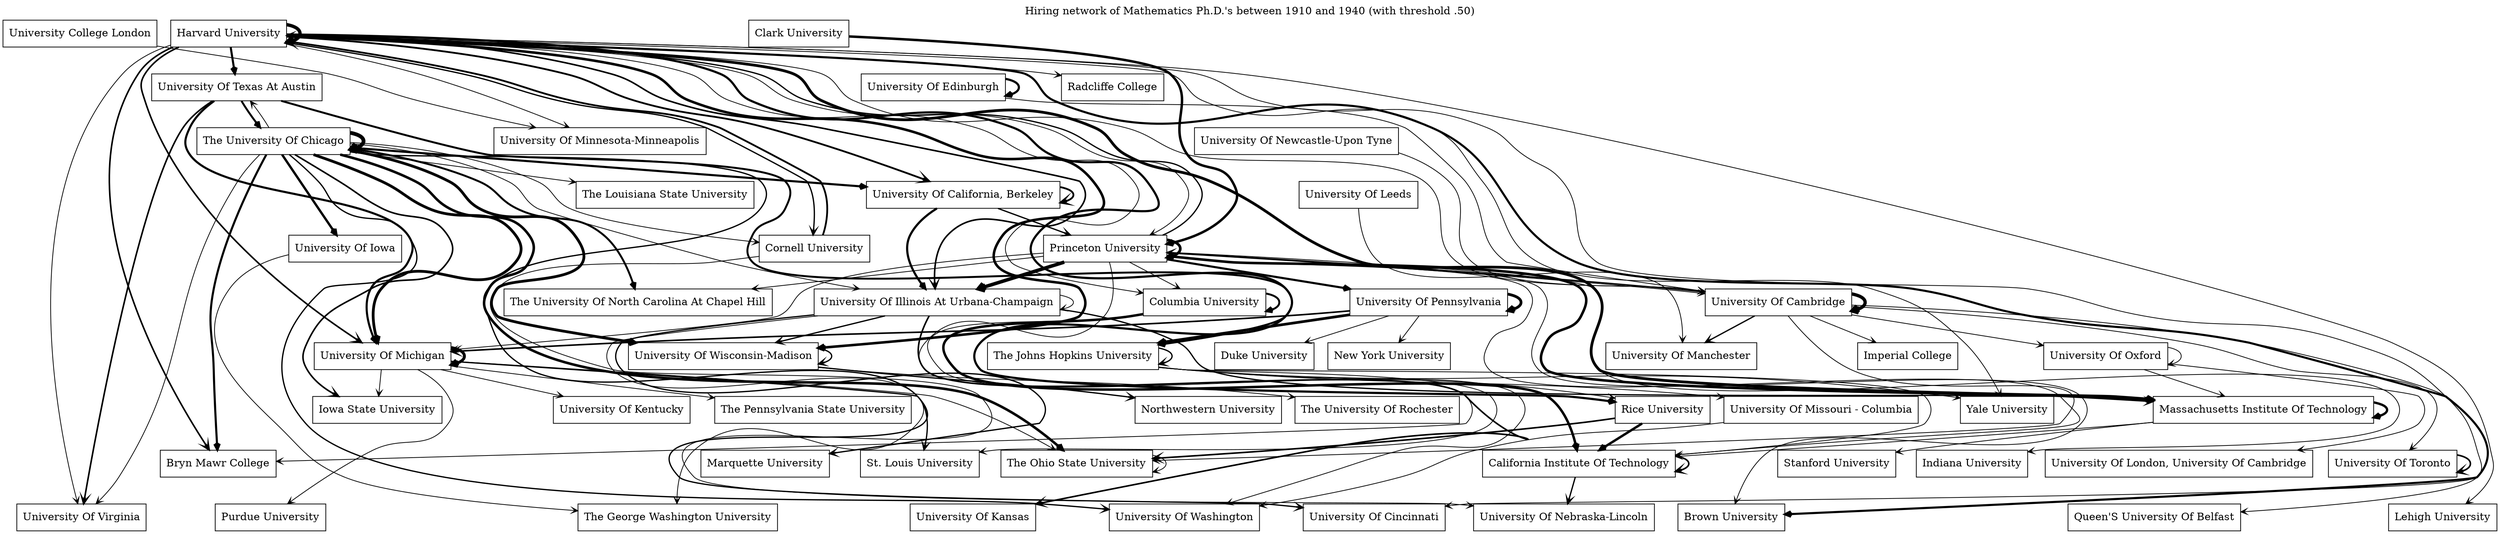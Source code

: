 digraph transition {
 node[shape="rectangle"];
 edge[arrowhead="vee", arrowsize=0.8, weight=0.1]; 
 labelloc="t"; 
 label="Hiring network of Mathematics Ph.D.'s between 1910 and 1940 (with threshold .50)"; 
  "Harvard University" -> "University Of Minnesota-Minneapolis" [penwidth = 1.0];
  "Princeton University" -> "Indiana University" [penwidth = 1.0];
  "Harvard University" -> "Lehigh University" [penwidth = 1.0];
  "Cornell University" -> "University Of Nebraska-Lincoln" [penwidth = 1.0];
  "The Johns Hopkins University" -> "University Of Missouri - Columbia" [penwidth = 1.0];
  "Princeton University" -> "Brown University" [penwidth = 1.0];
  "Princeton University" -> "Bryn Mawr College" [penwidth = 1.0];
  "Harvard University" -> "University Of Cincinnati" [penwidth = 1.0];
  "The Johns Hopkins University" -> "California Institute Of Technology" [penwidth = 1.0];
  "The Johns Hopkins University" -> "St. Louis University" [penwidth = 1.0];
  "Columbia University" -> "University Of Washington" [penwidth = 1.0];
  "University Of Illinois At Urbana-Champaign" -> "University Of Illinois At Urbana-Champaign" [penwidth = 1.0];
  "University Of Iowa" -> "The George Washington University" [penwidth = 1.0];
  "University Of Cambridge" -> "Queen'S University Of Belfast" [penwidth = 1.0];
  "Harvard University" -> "University Of Virginia" [penwidth = 1.0];
  "The University Of Chicago" -> "University Of Virginia" [penwidth = 1.0];
  "University Of Cambridge" -> "University Of Toronto" [penwidth = 1.0];
  "University Of Illinois At Urbana-Champaign" -> "The George Washington University" [penwidth = 1.0];
  "University Of Michigan" -> "Purdue University" [penwidth = 1.0];
  "University Of Oxford" -> "University Of London, University Of Cambridge" [penwidth = 1.0];
  "Harvard University" -> "University Of Cambridge" [penwidth = 1.0];
  "University Of Edinburgh" -> "University Of Cambridge" [penwidth = 1.0];
  "University Of Newcastle-Upon Tyne" -> "University Of Cambridge" [penwidth = 1.0];
  "University Of Missouri - Columbia" -> "University Of Washington" [penwidth = 1.0];
  "The University Of Chicago" -> "Cornell University" [penwidth = 1.0];
  "University Of Pennsylvania" -> "New York University" [penwidth = 1.0];
  "Princeton University" -> "The University Of North Carolina At Chapel Hill" [penwidth = 1.0];
  "Princeton University" -> "Columbia University" [penwidth = 1.0];
  "The Johns Hopkins University" -> "Rice University" [penwidth = 1.0];
  "University College London" -> "University Of Minnesota-Minneapolis" [penwidth = 1.0];
  "California Institute Of Technology" -> "Princeton University" [penwidth = 1.0];
  "University Of Pennsylvania" -> "Duke University" [penwidth = 1.0];
  "Harvard University" -> "Radcliffe College" [penwidth = 1.0];
  "The University Of Chicago" -> "The Louisiana State University" [penwidth = 1.0];
  "The University Of Chicago" -> "University Of Texas At Austin" [penwidth = 1.0];
  "Harvard University" -> "Columbia University" [penwidth = 1.0];
  "The University Of Chicago" -> "University Of Illinois At Urbana-Champaign" [penwidth = 1.0];
  "University Of Oxford" -> "Massachusetts Institute Of Technology" [penwidth = 1.0];
  "The Ohio State University" -> "The Ohio State University" [penwidth = 1.0];
  "The Johns Hopkins University" -> "Yale University" [penwidth = 1.0];
  "University Of Michigan" -> "Iowa State University" [penwidth = 1.0];
  "Harvard University" -> "Princeton University" [penwidth = 1.0];
  "University Of Wisconsin-Madison" -> "The University Of Rochester" [penwidth = 1.0];
  "Harvard University" -> "Yale University" [penwidth = 1.0];
  "Massachusetts Institute Of Technology" -> "California Institute Of Technology" [penwidth = 1.0];
  "University Of Cambridge" -> "University Of Oxford" [penwidth = 1.0];
  "University Of Michigan" -> "The Ohio State University" [penwidth = 1.0];
  "University Of Cambridge" -> "The Ohio State University" [penwidth = 1.0];
  "Massachusetts Institute Of Technology" -> "Stanford University" [penwidth = 1.0];
  "University Of Cambridge" -> "Imperial College" [penwidth = 1.0];
  "University Of Leeds" -> "University Of Manchester" [penwidth = 1.0];
  "University Of Michigan" -> "University Of Kentucky" [penwidth = 1.0];
  "University Of Michigan" -> "The Pennsylvania State University" [penwidth = 1.0];
  "Princeton University" -> "University Of Michigan" [penwidth = 1.0];
  "Princeton University" -> "University Of Cambridge" [penwidth = 1.0];
  "University Of Oxford" -> "University Of Oxford" [penwidth = 1.0];
  "California Institute Of Technology" -> "University Of Nebraska-Lincoln" [penwidth = 1.7];
  "University Of Illinois At Urbana-Champaign" -> "University Of Wisconsin-Madison" [penwidth = 1.7];
  "University Of Wisconsin-Madison" -> "University Of Wisconsin-Madison" [penwidth = 1.7];
  "The University Of Chicago" -> "University Of Cincinnati" [penwidth = 1.7];
  "University Of Michigan" -> "St. Louis University" [penwidth = 1.7];
  "The Johns Hopkins University" -> "The Johns Hopkins University" [penwidth = 1.7];
  "University Of Wisconsin-Madison" -> "Northwestern University" [penwidth = 1.7];
  "The University Of Chicago" -> "University Of Washington" [penwidth = 1.7];
  "University Of Illinois At Urbana-Champaign" -> "Massachusetts Institute Of Technology" [penwidth = 1.7];
  "University Of Illinois At Urbana-Champaign" -> "Marquette University" [penwidth = 1.7];
  "University Of California, Berkeley" -> "Princeton University" [penwidth = 1.7];
  "Princeton University" -> "Harvard University" [penwidth = 1.7];
  "University Of Cambridge" -> "University Of Manchester" [penwidth = 1.7];
  "University Of Cambridge" -> "Princeton University" [penwidth = 1.7];
  "Harvard University" -> "Cornell University" [penwidth = 1.7];
  "The University Of Chicago" -> "Iowa State University" [penwidth = 2.1];
  "University Of Pennsylvania" -> "University Of Michigan" [penwidth = 2.1];
  "Harvard University" -> "University Of Michigan" [penwidth = 2.1];
  "Rice University" -> "The Ohio State University" [penwidth = 2.1];
  "Harvard University" -> "University Of Illinois At Urbana-Champaign" [penwidth = 2.1];
  "University Of Texas At Austin" -> "University Of Virginia" [penwidth = 2.1];
  "University Of Illinois At Urbana-Champaign" -> "University Of Kansas" [penwidth = 2.1];
  "Harvard University" -> "Bryn Mawr College" [penwidth = 2.1];
  "University Of Toronto" -> "University Of Toronto" [penwidth = 2.1];
  "California Institute Of Technology" -> "California Institute Of Technology" [penwidth = 2.1];
  "Harvard University" -> "University Of California, Berkeley" [penwidth = 2.4];
  "University Of California, Berkeley" -> "University Of California, Berkeley" [penwidth = 2.4];
  "Cornell University" -> "Harvard University" [penwidth = 2.4];
  "University Of Texas At Austin" -> "The Johns Hopkins University" [penwidth = 2.6];
  "University Of Texas At Austin" -> "The University Of Chicago" [penwidth = 2.6];
  "The University Of Chicago" -> "The University Of North Carolina At Chapel Hill" [penwidth = 2.6];
  "Columbia University" -> "Columbia University" [penwidth = 2.6];
  "Harvard University" -> "Brown University" [penwidth = 2.8];
  "University Of Texas At Austin" -> "University Of Michigan" [penwidth = 2.8];
  "The University Of Chicago" -> "Bryn Mawr College" [penwidth = 2.8];
  "Princeton University" -> "University Of Pennsylvania" [penwidth = 2.8];
  "Harvard University" -> "University Of Texas At Austin" [penwidth = 2.8];
  "The University Of Chicago" -> "University Of California, Berkeley" [penwidth = 2.8];
  "University Of California, Berkeley" -> "University Of Illinois At Urbana-Champaign" [penwidth = 2.9];
  "University Of Edinburgh" -> "University Of Edinburgh" [penwidth = 2.9];
  "Harvard University" -> "Rice University" [penwidth = 2.9];
  "The University Of Chicago" -> "University Of Iowa" [penwidth = 3.1];
  "Massachusetts Institute Of Technology" -> "Massachusetts Institute Of Technology" [penwidth = 3.1];
  "Rice University" -> "California Institute Of Technology" [penwidth = 3.2];
  "Clark University" -> "Princeton University" [penwidth = 3.3];
  "Columbia University" -> "California Institute Of Technology" [penwidth = 3.3];
  "Harvard University" -> "University Of Wisconsin-Madison" [penwidth = 3.4];
  "The University Of Chicago" -> "The Ohio State University" [penwidth = 3.4];
  "Princeton University" -> "Massachusetts Institute Of Technology" [penwidth = 3.4];
  "University Of Pennsylvania" -> "The Johns Hopkins University" [penwidth = 3.6];
  "Princeton University" -> "Princeton University" [penwidth = 3.6];
  "The University Of Chicago" -> "University Of Michigan" [penwidth = 3.7];
  "The University Of Chicago" -> "University Of Wisconsin-Madison" [penwidth = 3.7];
  "University Of Pennsylvania" -> "University Of Pennsylvania" [penwidth = 3.7];
  "Harvard University" -> "Massachusetts Institute Of Technology" [penwidth = 3.7];
  "University Of Michigan" -> "University Of Michigan" [penwidth = 3.9];
  "University Of Cambridge" -> "University Of Cambridge" [penwidth = 4.4];
  "Harvard University" -> "Harvard University" [penwidth = 4.5];
  "Princeton University" -> "University Of Illinois At Urbana-Champaign" [penwidth = 4.7];
  "The University Of Chicago" -> "The University Of Chicago" [penwidth = 5.1];
}
